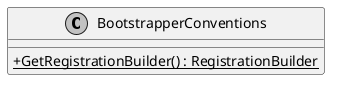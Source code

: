 @startuml
skinparam monochrome true
skinparam classAttributeIconSize 0
!startsub default
class BootstrapperConventions {
    + {static} GetRegistrationBuilder() : RegistrationBuilder
}
!endsub
@enduml

